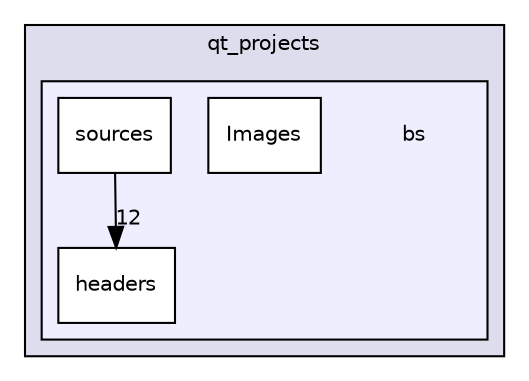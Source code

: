 digraph "/home/nazar/qt_projects/bs" {
  compound=true
  node [ fontsize="10", fontname="Helvetica"];
  edge [ labelfontsize="10", labelfontname="Helvetica"];
  subgraph clusterdir_fc50b708b4e7b6350c8bea575bd8f24a {
    graph [ bgcolor="#ddddee", pencolor="black", label="qt_projects" fontname="Helvetica", fontsize="10", URL="dir_fc50b708b4e7b6350c8bea575bd8f24a.html"]
  subgraph clusterdir_bbbf0b8614b361beea2f56c40339430b {
    graph [ bgcolor="#eeeeff", pencolor="black", label="" URL="dir_bbbf0b8614b361beea2f56c40339430b.html"];
    dir_bbbf0b8614b361beea2f56c40339430b [shape=plaintext label="bs"];
    dir_b6403c2714127f074c5fef608d977918 [shape=box label="headers" color="black" fillcolor="white" style="filled" URL="dir_b6403c2714127f074c5fef608d977918.html"];
    dir_7bd82f10980a959bbaa4f7327db81763 [shape=box label="Images" color="black" fillcolor="white" style="filled" URL="dir_7bd82f10980a959bbaa4f7327db81763.html"];
    dir_b7ce52003d654812e6d814298a6a903a [shape=box label="sources" color="black" fillcolor="white" style="filled" URL="dir_b7ce52003d654812e6d814298a6a903a.html"];
  }
  }
  dir_b7ce52003d654812e6d814298a6a903a->dir_b6403c2714127f074c5fef608d977918 [headlabel="12", labeldistance=1.5 headhref="dir_000004_000002.html"];
}
